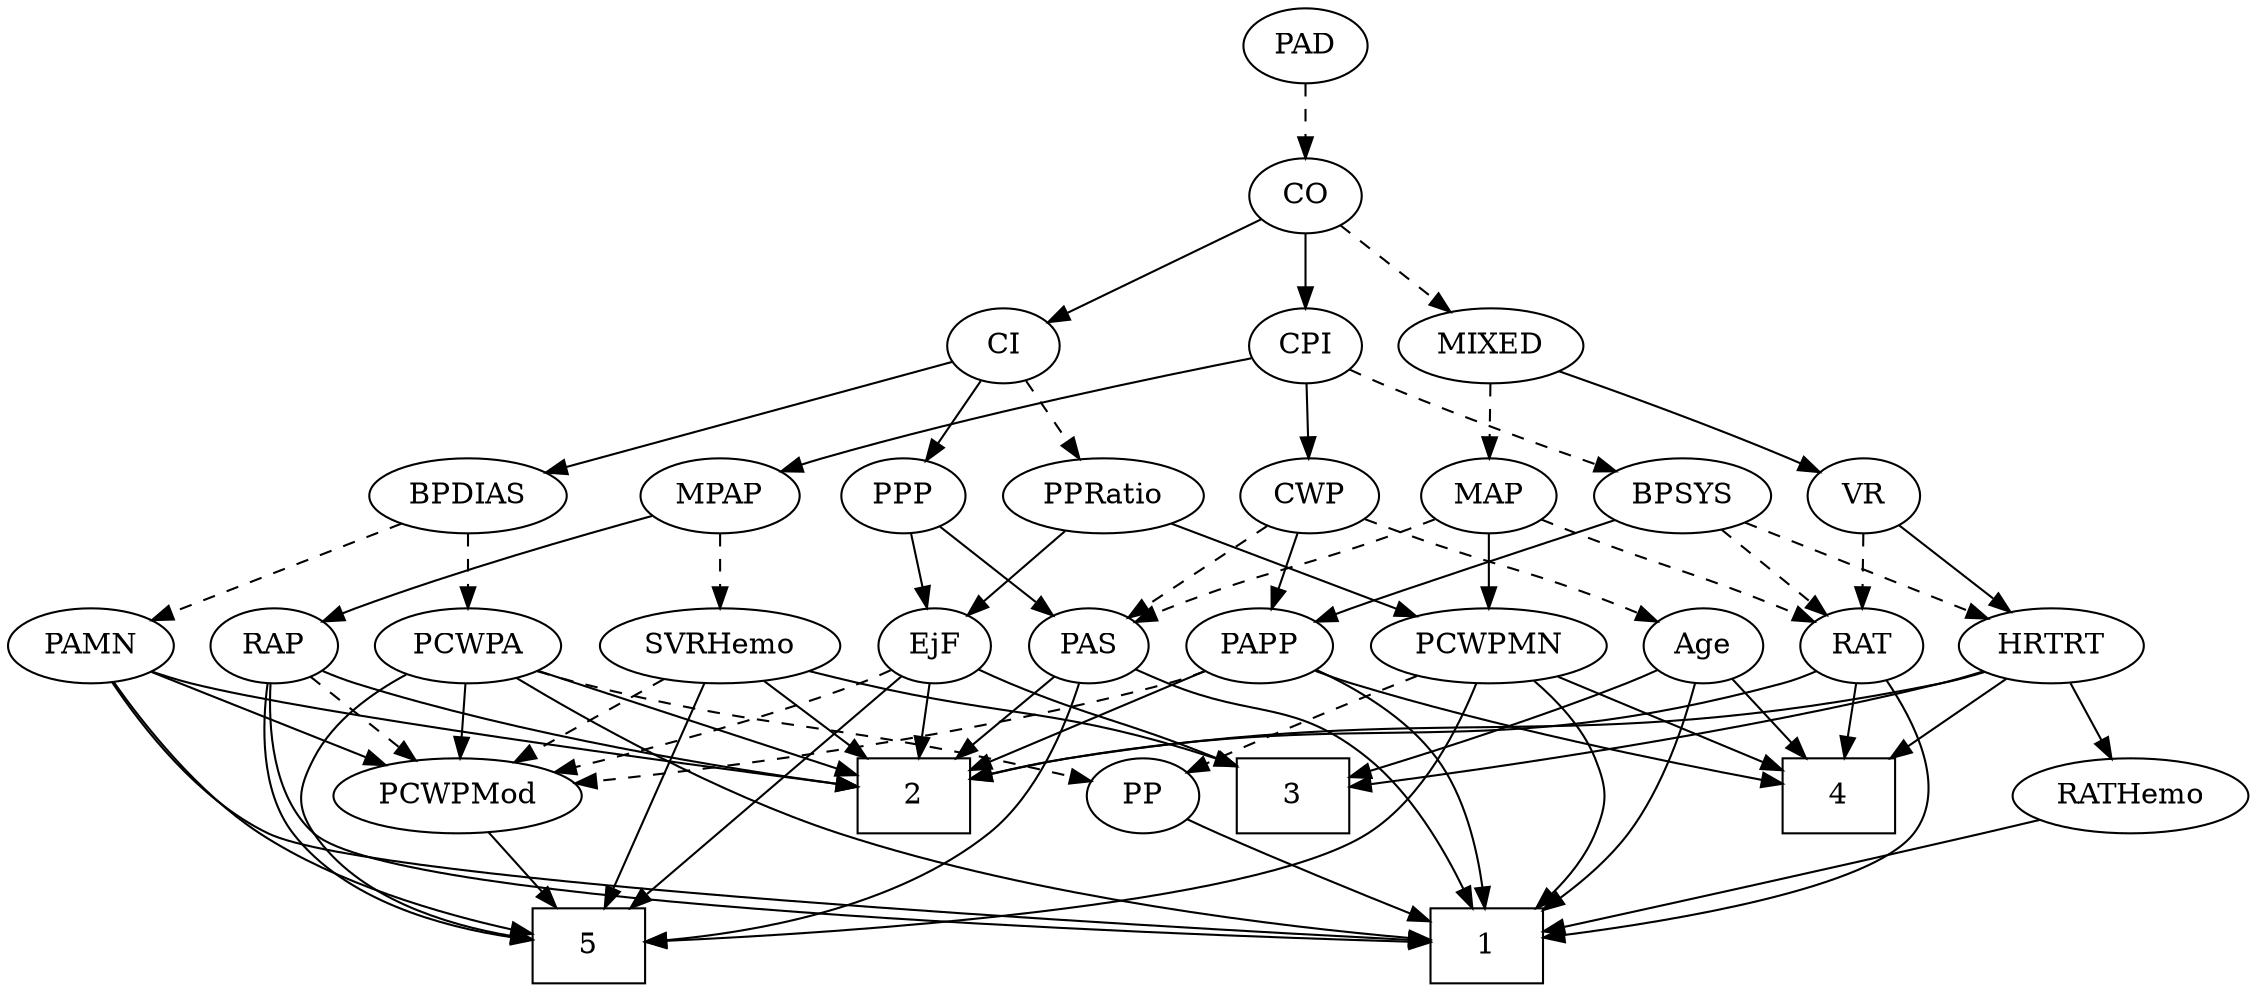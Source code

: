 strict digraph {
	graph [bb="0,0,1019.8,468"];
	node [label="\N"];
	1	[height=0.5,
		pos="669.4,18",
		shape=box,
		width=0.75];
	2	[height=0.5,
		pos="394.4,90",
		shape=box,
		width=0.75];
	3	[height=0.5,
		pos="576.4,90",
		shape=box,
		width=0.75];
	4	[height=0.5,
		pos="838.4,90",
		shape=box,
		width=0.75];
	5	[height=0.5,
		pos="242.4,18",
		shape=box,
		width=0.75];
	RAP	[height=0.5,
		pos="118.4,162",
		width=0.77632];
	RAP -> 1	[pos="e,642.13,19.592 113.32,144.07 108.47,124.06 104.29,91.067 122.4,72 157.44,35.1 513.96,22.894 631.81,19.851",
		style=solid];
	RAP -> 2	[pos="e,367.37,95.068 140,150.15 144.97,147.91 150.3,145.71 155.4,144 225.06,120.57 309.66,104.61 357.23,96.72",
		style=solid];
	RAP -> 5	[pos="e,215.25,21.397 111.61,144.33 105,125.17 97.882,93.592 112.4,72 132.98,41.378 174.68,28.439 205.33,22.977",
		style=solid];
	PCWPMod	[height=0.5,
		pos="183.4,90",
		width=1.4443];
	RAP -> PCWPMod	[pos="e,168.27,107.29 132.18,146.15 140.62,137.07 151.6,125.24 161.23,114.87",
		style=dashed];
	PAS	[height=0.5,
		pos="483.4,162",
		width=0.75];
	PAS -> 1	[pos="e,662.44,36.051 504.6,150.68 509.44,148.41 514.57,146.07 519.4,144 560.13,126.53 578.08,136.05 612.4,108 632.94,91.212 648.46,65 \
658.07,45.364",
		style=solid];
	PAS -> 2	[pos="e,416.12,108.08 466.66,147.83 454.7,138.43 438.3,125.53 424.14,114.39",
		style=solid];
	PAS -> 5	[pos="e,269.46,20.418 477.82,144.27 470.25,124.14 454.8,90.714 430.4,72 385.84,37.829 320.27,25.689 279.51,21.376",
		style=solid];
	PAD	[height=0.5,
		pos="576.4,450",
		width=0.79437];
	CO	[height=0.5,
		pos="576.4,378",
		width=0.75];
	PAD -> CO	[pos="e,576.4,396.1 576.4,431.7 576.4,423.98 576.4,414.71 576.4,406.11",
		style=dashed];
	PAMN	[height=0.5,
		pos="36.397,162",
		width=1.011];
	PAMN -> 1	[pos="e,642.25,20.286 44.105,144.14 54.665,123.21 75.755,88.29 105.4,72 151.46,46.683 513.96,26.687 632.22,20.782",
		style=solid];
	PAMN -> 2	[pos="e,367.22,93.808 63.725,149.71 69.494,147.6 75.593,145.57 81.397,144 179.26,117.5 298.09,101.72 357.23,94.933",
		style=solid];
	PAMN -> 5	[pos="e,215.23,24.153 44.507,144.27 54.899,124.44 74.686,91.639 100.4,72 131.68,48.106 174.89,34.04 205.4,26.474",
		style=solid];
	PAMN -> PCWPMod	[pos="e,154.17,104.92 61.667,148.97 84.551,138.07 118.6,121.86 144.88,109.34",
		style=solid];
	CWP	[height=0.5,
		pos="578.4,234",
		width=0.84854];
	CWP -> PAS	[pos="e,501.02,175.98 560.08,219.5 545.7,208.91 525.51,194.03 509.45,182.2",
		style=dashed];
	PAPP	[height=0.5,
		pos="560.4,162",
		width=0.88464];
	CWP -> PAPP	[pos="e,564.84,180.28 574.04,216.05 572.04,208.26 569.61,198.82 567.36,190.08",
		style=solid];
	Age	[height=0.5,
		pos="755.4,162",
		width=0.75];
	CWP -> Age	[pos="e,734.22,173.4 602.77,222.96 608.53,220.64 614.67,218.2 620.4,216 664.1,199.21 676.18,198.02 719.4,180 721.21,179.24 723.07,178.44 \
724.94,177.62",
		style=dashed];
	PCWPMod -> 5	[pos="e,227.69,36.447 197.38,72.411 204.44,64.031 213.16,53.682 221.05,44.332",
		style=solid];
	PCWPA	[height=0.5,
		pos="206.4,162",
		width=1.1555];
	PCWPA -> 1	[pos="e,642.36,20.342 226.36,146.1 254.35,125.98 307.54,90.522 358.4,72 453.31,37.434 572.88,25.165 632.32,21.006",
		style=solid];
	PCWPA -> 2	[pos="e,367.15,101.15 237.02,149.6 270.02,137.31 322.53,117.76 357.71,104.66",
		style=solid];
	PCWPA -> 5	[pos="e,215.2,22.442 174.95,150.15 156.05,141.81 133.55,128.23 122.4,108 114.67,93.989 113.66,85.406 122.4,72 140.61,44.043 177.28,30.727 \
205.32,24.45",
		style=solid];
	PCWPA -> PCWPMod	[pos="e,189.07,108.28 200.83,144.05 198.24,136.18 195.1,126.62 192.2,117.79",
		style=solid];
	PP	[height=0.5,
		pos="504.4,90",
		width=0.75];
	PCWPA -> PP	[pos="e,479.42,96.873 237.51,149.99 244.04,147.86 250.91,145.75 257.4,144 333.22,123.55 353.68,124.79 430.4,108 443.17,105.2 457.16,102.02 \
469.5,99.172",
		style=dashed];
	PCWPMN	[height=0.5,
		pos="660.4,162",
		width=1.3902];
	PCWPMN -> 1	[pos="e,693.15,36.09 685.94,146.32 699.17,137.17 714.06,124.08 721.4,108 728.03,93.441 727.45,86.811 721.4,72 716.91,61.017 708.93,51.081 \
700.54,42.858",
		style=solid];
	PCWPMN -> 4	[pos="e,811.2,101.7 693.04,148.16 723.79,136.07 769.77,117.99 801.75,105.41",
		style=solid];
	PCWPMN -> 5	[pos="e,269.61,19.779 656.18,143.76 650.16,123.12 637.02,89.178 612.4,72 559.12,34.825 362.85,23.38 279.85,20.157",
		style=solid];
	PCWPMN -> PP	[pos="e,525.68,101.16 629.72,147.71 605.42,137.11 570.64,121.82 540.4,108 538.61,107.18 536.77,106.33 534.91,105.48",
		style=dashed];
	CI	[height=0.5,
		pos="448.4,306",
		width=0.75];
	CO -> CI	[pos="e,468.58,318.04 556.11,365.91 534.96,354.34 501.58,336.09 477.59,322.97",
		style=solid];
	MIXED	[height=0.5,
		pos="661.4,306",
		width=1.1193];
	CO -> MIXED	[pos="e,642.99,322.16 592.79,363.5 604.8,353.61 621.37,339.96 635.21,328.56",
		style=dashed];
	CPI	[height=0.5,
		pos="576.4,306",
		width=0.75];
	CO -> CPI	[pos="e,576.4,324.1 576.4,359.7 576.4,351.98 576.4,342.71 576.4,334.11",
		style=solid];
	BPDIAS	[height=0.5,
		pos="206.4,234",
		width=1.1735];
	CI -> BPDIAS	[pos="e,240.25,244.79 423.86,297.9 383.08,286.11 300.82,262.31 249.98,247.61",
		style=solid];
	PPP	[height=0.5,
		pos="405.4,234",
		width=0.75];
	CI -> PPP	[pos="e,415.12,250.82 438.64,289.12 433.25,280.34 426.44,269.26 420.4,259.42",
		style=solid];
	PPRatio	[height=0.5,
		pos="490.4,234",
		width=1.1013];
	CI -> PPRatio	[pos="e,480.32,251.8 457.93,289.12 462.99,280.68 469.33,270.1 475.07,260.55",
		style=dashed];
	SVRHemo	[height=0.5,
		pos="316.4,162",
		width=1.3902];
	SVRHemo -> 2	[pos="e,375.4,108.04 334.1,145.12 344.01,136.22 356.56,124.95 367.65,115",
		style=solid];
	SVRHemo -> 3	[pos="e,549.14,104.65 353.75,149.84 360.91,147.81 368.37,145.78 375.4,144 445.18,126.35 467.52,131.68 539.61,107.87",
		style=solid];
	SVRHemo -> 5	[pos="e,251.4,36.268 307.62,144.15 294.89,119.73 271.2,74.265 256.14,45.375",
		style=solid];
	SVRHemo -> PCWPMod	[pos="e,211.05,105.56 289.16,146.67 269.21,136.17 241.92,121.8 220.05,110.29",
		style=dashed];
	MAP	[height=0.5,
		pos="660.4,234",
		width=0.84854];
	MIXED -> MAP	[pos="e,660.64,252.1 661.15,287.7 661.04,279.98 660.91,270.71 660.78,262.11",
		style=dashed];
	VR	[height=0.5,
		pos="829.4,234",
		width=0.75];
	MIXED -> VR	[pos="e,808.17,245.28 690.96,293.71 717.85,283.3 758.54,267.21 793.4,252 795.2,251.21 797.05,250.39 798.91,249.55",
		style=solid];
	BPSYS	[height=0.5,
		pos="746.4,234",
		width=1.0471];
	HRTRT	[height=0.5,
		pos="912.4,162",
		width=1.1013];
	BPSYS -> HRTRT	[pos="e,884.39,174.81 773.81,221.44 801.4,209.81 844.15,191.78 874.87,178.82",
		style=dashed];
	BPSYS -> PAPP	[pos="e,585.04,173.43 717.2,222.19 711.63,220.13 705.83,217.99 700.4,216 656.44,199.89 645.03,196.97 601.4,180 599.15,179.13 596.85,178.22 \
594.53,177.29",
		style=solid];
	RAT	[height=0.5,
		pos="827.4,162",
		width=0.75827];
	BPSYS -> RAT	[pos="e,811.5,176.74 763.97,217.81 775.58,207.78 790.92,194.52 803.61,183.55",
		style=dashed];
	BPDIAS -> PAMN	[pos="e,63.557,174.18 177.17,220.97 148.39,209.11 104.33,190.97 73.181,178.15",
		style=dashed];
	BPDIAS -> PCWPA	[pos="e,206.4,180.1 206.4,215.7 206.4,207.98 206.4,198.71 206.4,190.11",
		style=dashed];
	HRTRT -> 2	[pos="e,421.64,98.184 883.45,149.66 876.94,147.47 870,145.42 863.4,144 691.08,106.84 642.47,135.8 468.4,108 456.32,106.07 443.27,103.31 \
431.54,100.56",
		style=solid];
	HRTRT -> 3	[pos="e,603.6,94.622 882.82,149.93 876.47,147.78 869.75,145.68 863.4,144 775.03,120.66 668.71,103.9 613.6,96.031",
		style=solid];
	HRTRT -> 4	[pos="e,856.59,108.21 895.97,145.46 886.59,136.58 874.61,125.25 864.01,115.23",
		style=solid];
	RATHemo	[height=0.5,
		pos="970.4,90",
		width=1.3721];
	HRTRT -> RATHemo	[pos="e,956.61,107.63 925.85,144.76 933.06,136.06 942.1,125.15 950.15,115.43",
		style=solid];
	RATHemo -> 1	[pos="e,696.61,24.65 932.15,78.389 924,76.208 915.43,73.977 907.4,72 836.7,54.599 753.57,36.657 706.62,26.755",
		style=solid];
	MAP -> PAS	[pos="e,504.57,173.4 636.03,222.96 630.26,220.64 624.12,218.2 618.4,216 574.69,199.21 562.61,198.02 519.4,180 517.58,179.24 515.72,178.44 \
513.85,177.62",
		style=dashed];
	MAP -> PCWPMN	[pos="e,660.4,180.1 660.4,215.7 660.4,207.98 660.4,198.71 660.4,190.11",
		style=solid];
	MAP -> RAT	[pos="e,805.8,173.49 684.26,222.43 689.25,220.27 694.48,218.03 699.4,216 739.97,199.22 751.08,197.38 791.4,180 793.01,179.3 794.66,178.58 \
796.32,177.84",
		style=dashed];
	MPAP	[height=0.5,
		pos="316.4,234",
		width=0.97491];
	MPAP -> RAP	[pos="e,140.13,173.48 286.66,224.31 254.08,214.54 200.45,197.7 155.4,180 153.52,179.26 151.61,178.48 149.68,177.67",
		style=solid];
	MPAP -> SVRHemo	[pos="e,316.4,180.1 316.4,215.7 316.4,207.98 316.4,198.71 316.4,190.11",
		style=dashed];
	CPI -> CWP	[pos="e,577.91,252.1 576.89,287.7 577.11,279.98 577.38,270.71 577.62,262.11",
		style=solid];
	CPI -> BPSYS	[pos="e,717.68,245.74 597.61,294.7 602.45,292.44 607.58,290.09 612.4,288 644.39,274.14 681.27,259.66 708.23,249.34",
		style=dashed];
	CPI -> MPAP	[pos="e,345.18,244.58 551.41,299.11 512.38,289.8 434.63,270.79 369.4,252 364.71,250.65 359.81,249.17 354.97,247.67",
		style=solid];
	PP -> 1	[pos="e,642.05,29.764 525.63,78.75 530.47,76.48 535.59,74.12 540.4,72 571.24,58.394 606.68,43.913 632.61,33.532",
		style=solid];
	PPP -> PAS	[pos="e,468.02,176.8 420.81,219.17 432.13,209.01 447.71,195.03 460.49,183.56",
		style=solid];
	EjF	[height=0.5,
		pos="411.4,162",
		width=0.75];
	PPP -> EjF	[pos="e,409.93,180.1 406.88,215.7 407.54,207.98 408.34,198.71 409.07,190.11",
		style=solid];
	PAPP -> 1	[pos="e,668.49,36.009 586.01,151.17 605.1,142.56 630.37,128.25 645.4,108 658.77,89.974 664.69,64.986 667.32,46.075",
		style=solid];
	PAPP -> 2	[pos="e,421.63,102.48 535.54,150.52 507.84,138.84 462.76,119.83 431.02,106.44",
		style=solid];
	PAPP -> 4	[pos="e,811.34,95.475 584.86,150.05 590.24,147.87 595.96,145.72 601.4,144 670.72,122.06 754.2,105.63 801.3,97.239",
		style=solid];
	PAPP -> PCWPMod	[pos="e,233.43,95.166 536.45,149.96 530.94,147.73 525.03,145.59 519.4,144 424.92,117.37 311.48,102.98 243.53,96.157",
		style=dashed];
	VR -> HRTRT	[pos="e,894.3,178.26 845.79,219.17 857.38,209.4 873.13,196.11 886.41,184.91",
		style=solid];
	VR -> RAT	[pos="e,827.89,180.1 828.9,215.7 828.68,207.98 828.42,198.71 828.17,190.11",
		style=dashed];
	RAT -> 1	[pos="e,696.59,21.954 843.81,147.48 863.95,129.26 893.23,96.316 874.4,72 854.04,45.705 760.05,30.104 706.68,23.216",
		style=solid];
	RAT -> 2	[pos="e,421.66,98.051 806.91,149.9 801.95,147.62 796.58,145.47 791.4,144 652.42,104.63 610.8,132.21 468.4,108 456.34,105.95 443.29,103.15 \
431.57,100.42",
		style=solid];
	RAT -> 4	[pos="e,835.68,108.28 830.06,144.05 831.27,136.35 832.74,127.03 834.1,118.36",
		style=solid];
	PPRatio -> PCWPMN	[pos="e,628.67,176.07 518.85,221.28 546.35,209.96 588.29,192.69 619.39,179.88",
		style=solid];
	PPRatio -> EjF	[pos="e,427.01,176.83 472.86,217.46 461.6,207.49 446.85,194.41 434.62,183.58",
		style=solid];
	Age -> 1	[pos="e,696.52,33.714 755.39,143.99 754.65,125.07 751.17,94.253 737.4,72 729.41,59.095 717.08,48.099 705.11,39.523",
		style=solid];
	Age -> 3	[pos="e,603.55,100.28 734.21,150.63 729.38,148.36 724.24,146.04 719.4,144 683.81,129.04 642.37,113.92 613.29,103.69",
		style=solid];
	Age -> 4	[pos="e,818.22,108.02 771.79,147.17 782.83,137.87 797.65,125.36 810.51,114.52",
		style=solid];
	EjF -> 2	[pos="e,398.59,108.28 407.28,144.05 405.39,136.26 403.1,126.82 400.97,118.08",
		style=solid];
	EjF -> 3	[pos="e,549.36,104.02 432.6,150.68 437.44,148.41 442.57,146.07 447.4,144 485.42,127.69 498,125.69 539.95,108.04",
		style=solid];
	EjF -> 5	[pos="e,262.71,36.066 395.19,147.38 366.51,123.29 306.47,72.84 270.79,42.858",
		style=solid];
	EjF -> PCWPMod	[pos="e,226.01,100.53 390.34,150.32 385.5,148.07 380.32,145.83 375.4,144 329.27,126.89 275.1,112.42 236.09,102.95",
		style=dashed];
}
